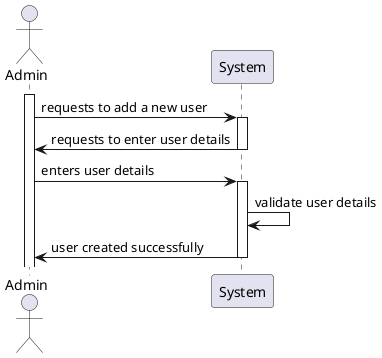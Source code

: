 @startuml

actor Admin as Admin

participant System as System

activate Admin
Admin -> System: requests to add a new user
activate System
System -> Admin: requests to enter user details
deactivate System

Admin -> System: enters user details
activate System
System -> System: validate user details
System -> Admin: user created successfully
deactivate System

@enduml